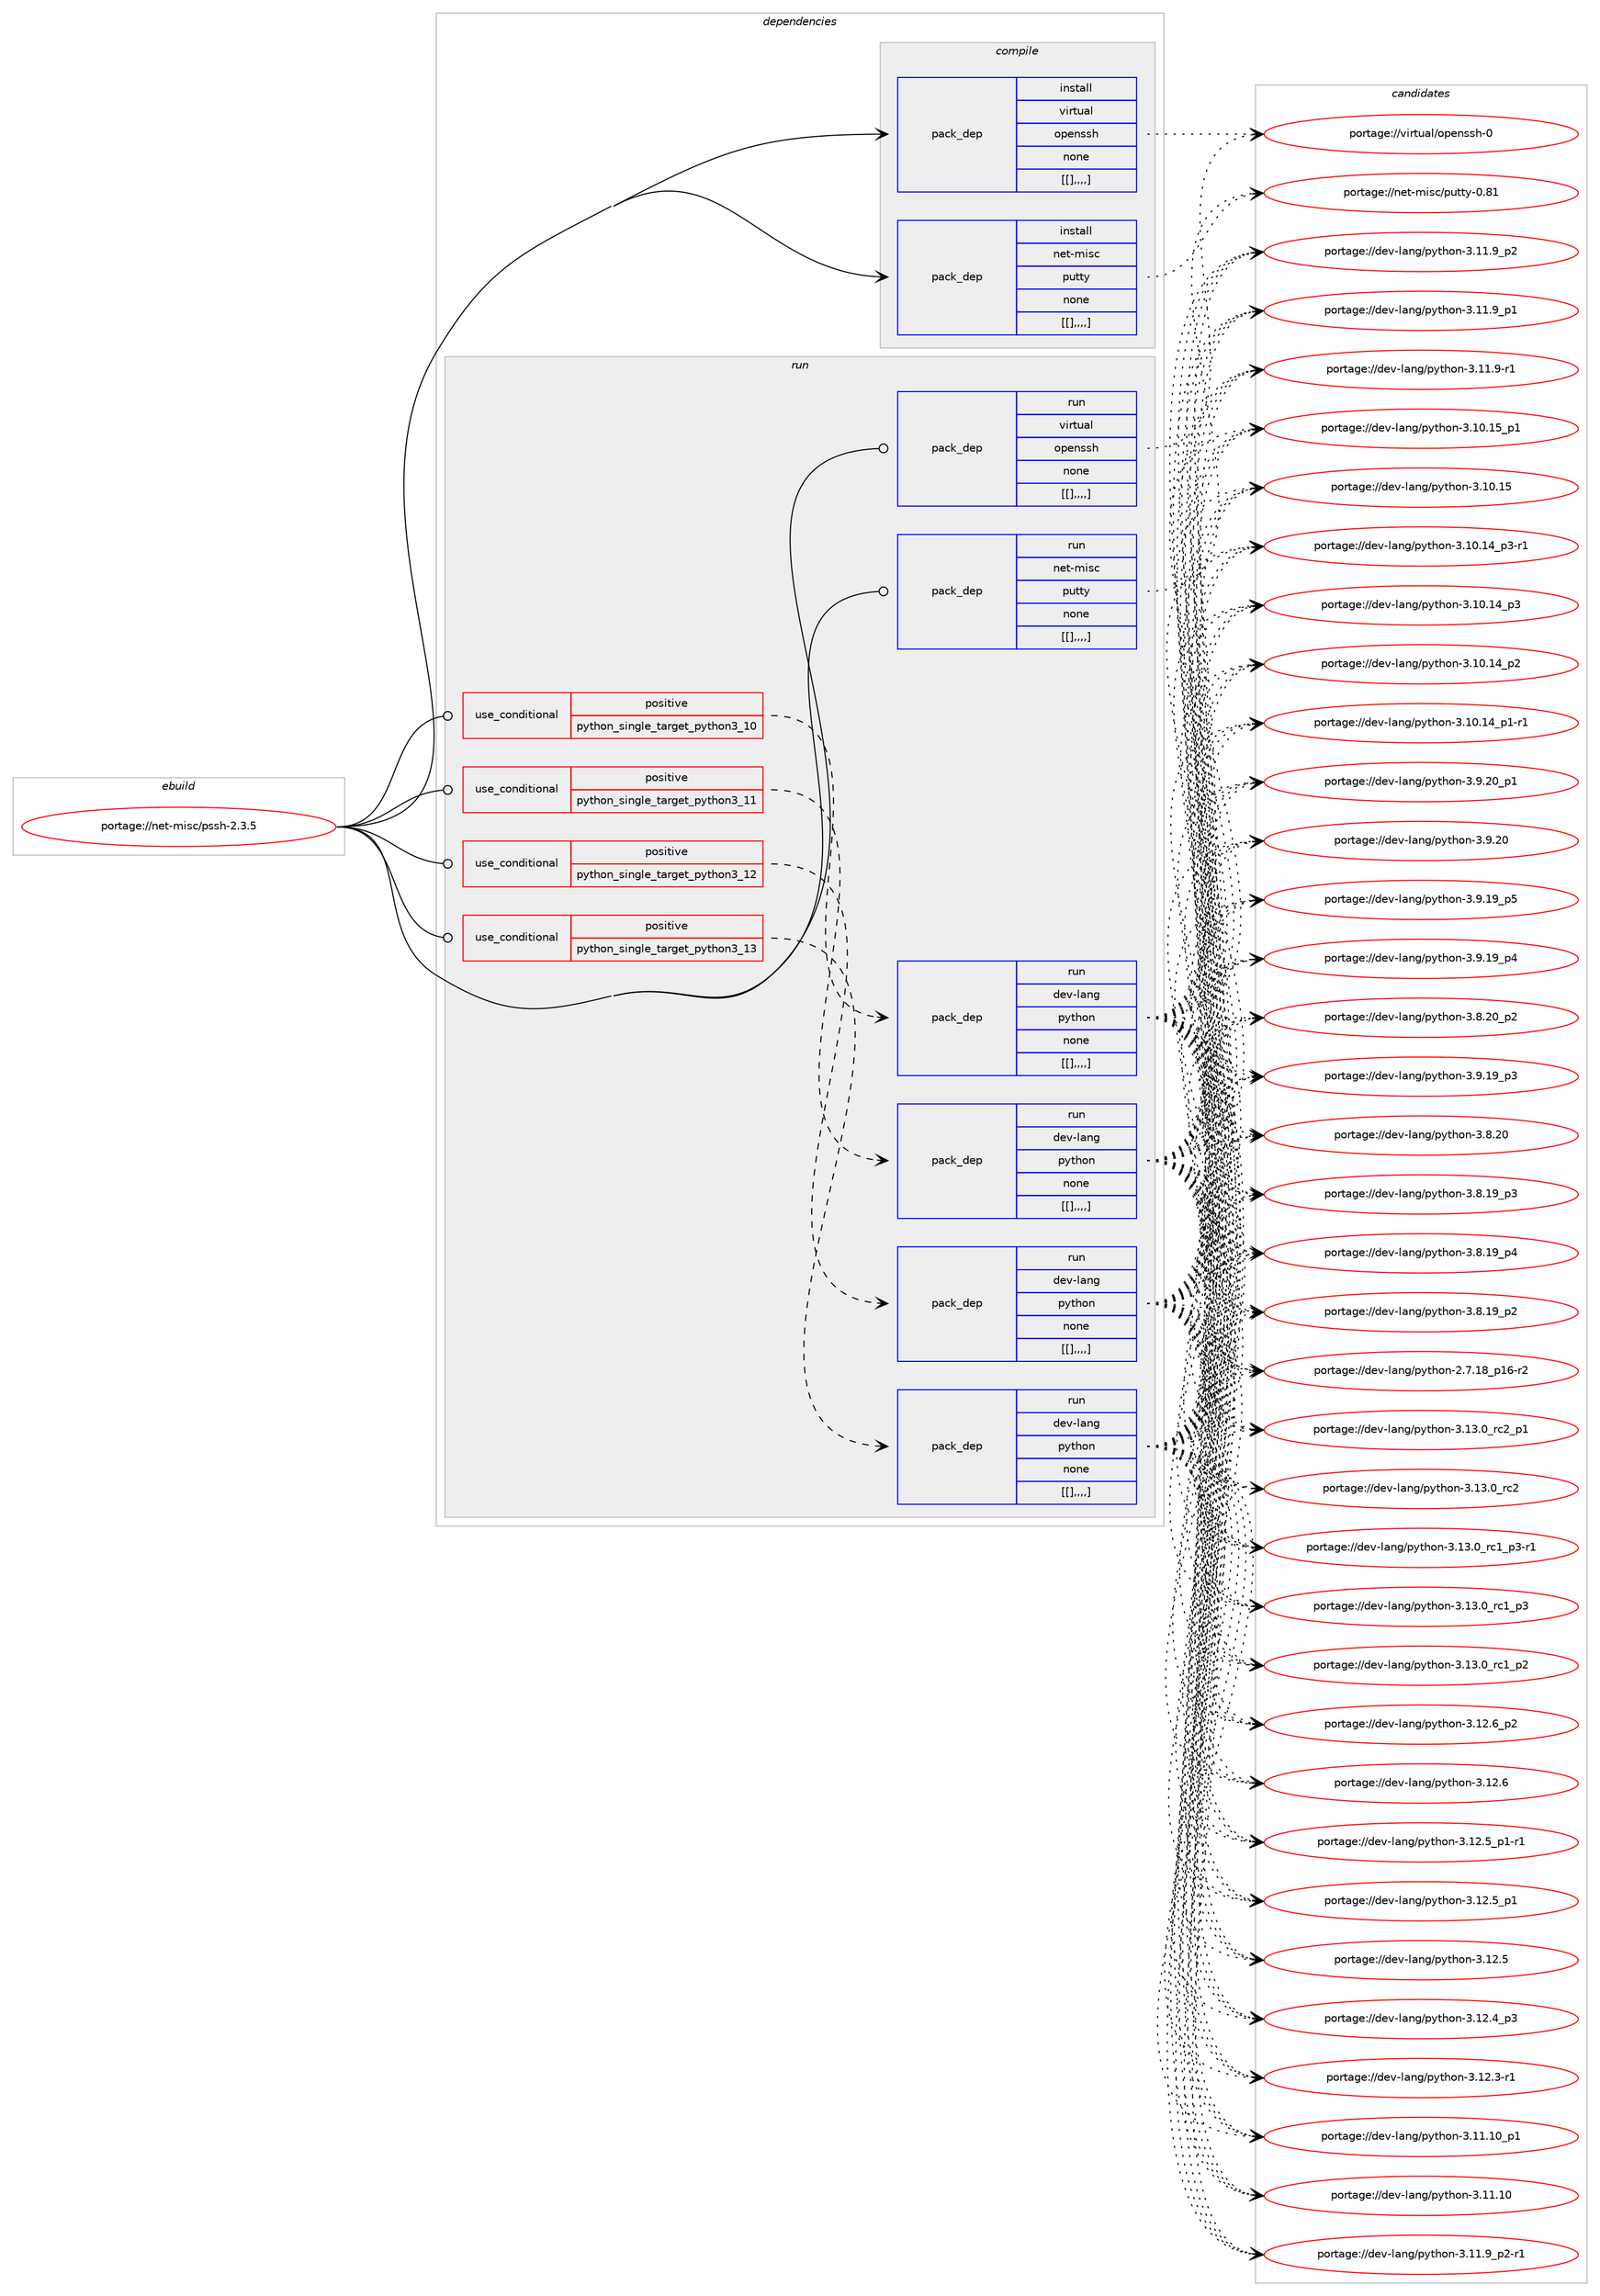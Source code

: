 digraph prolog {

# *************
# Graph options
# *************

newrank=true;
concentrate=true;
compound=true;
graph [rankdir=LR,fontname=Helvetica,fontsize=10,ranksep=1.5];#, ranksep=2.5, nodesep=0.2];
edge  [arrowhead=vee];
node  [fontname=Helvetica,fontsize=10];

# **********
# The ebuild
# **********

subgraph cluster_leftcol {
color=gray;
label=<<i>ebuild</i>>;
id [label="portage://net-misc/pssh-2.3.5", color=red, width=4, href="../net-misc/pssh-2.3.5.svg"];
}

# ****************
# The dependencies
# ****************

subgraph cluster_midcol {
color=gray;
label=<<i>dependencies</i>>;
subgraph cluster_compile {
fillcolor="#eeeeee";
style=filled;
label=<<i>compile</i>>;
subgraph pack279329 {
dependency384189 [label=<<TABLE BORDER="0" CELLBORDER="1" CELLSPACING="0" CELLPADDING="4" WIDTH="220"><TR><TD ROWSPAN="6" CELLPADDING="30">pack_dep</TD></TR><TR><TD WIDTH="110">install</TD></TR><TR><TD>virtual</TD></TR><TR><TD>openssh</TD></TR><TR><TD>none</TD></TR><TR><TD>[[],,,,]</TD></TR></TABLE>>, shape=none, color=blue];
}
id:e -> dependency384189:w [weight=20,style="solid",arrowhead="vee"];
subgraph pack279330 {
dependency384190 [label=<<TABLE BORDER="0" CELLBORDER="1" CELLSPACING="0" CELLPADDING="4" WIDTH="220"><TR><TD ROWSPAN="6" CELLPADDING="30">pack_dep</TD></TR><TR><TD WIDTH="110">install</TD></TR><TR><TD>net-misc</TD></TR><TR><TD>putty</TD></TR><TR><TD>none</TD></TR><TR><TD>[[],,,,]</TD></TR></TABLE>>, shape=none, color=blue];
}
id:e -> dependency384190:w [weight=20,style="solid",arrowhead="vee"];
}
subgraph cluster_compileandrun {
fillcolor="#eeeeee";
style=filled;
label=<<i>compile and run</i>>;
}
subgraph cluster_run {
fillcolor="#eeeeee";
style=filled;
label=<<i>run</i>>;
subgraph cond102131 {
dependency384191 [label=<<TABLE BORDER="0" CELLBORDER="1" CELLSPACING="0" CELLPADDING="4"><TR><TD ROWSPAN="3" CELLPADDING="10">use_conditional</TD></TR><TR><TD>positive</TD></TR><TR><TD>python_single_target_python3_10</TD></TR></TABLE>>, shape=none, color=red];
subgraph pack279331 {
dependency384192 [label=<<TABLE BORDER="0" CELLBORDER="1" CELLSPACING="0" CELLPADDING="4" WIDTH="220"><TR><TD ROWSPAN="6" CELLPADDING="30">pack_dep</TD></TR><TR><TD WIDTH="110">run</TD></TR><TR><TD>dev-lang</TD></TR><TR><TD>python</TD></TR><TR><TD>none</TD></TR><TR><TD>[[],,,,]</TD></TR></TABLE>>, shape=none, color=blue];
}
dependency384191:e -> dependency384192:w [weight=20,style="dashed",arrowhead="vee"];
}
id:e -> dependency384191:w [weight=20,style="solid",arrowhead="odot"];
subgraph cond102132 {
dependency384193 [label=<<TABLE BORDER="0" CELLBORDER="1" CELLSPACING="0" CELLPADDING="4"><TR><TD ROWSPAN="3" CELLPADDING="10">use_conditional</TD></TR><TR><TD>positive</TD></TR><TR><TD>python_single_target_python3_11</TD></TR></TABLE>>, shape=none, color=red];
subgraph pack279332 {
dependency384194 [label=<<TABLE BORDER="0" CELLBORDER="1" CELLSPACING="0" CELLPADDING="4" WIDTH="220"><TR><TD ROWSPAN="6" CELLPADDING="30">pack_dep</TD></TR><TR><TD WIDTH="110">run</TD></TR><TR><TD>dev-lang</TD></TR><TR><TD>python</TD></TR><TR><TD>none</TD></TR><TR><TD>[[],,,,]</TD></TR></TABLE>>, shape=none, color=blue];
}
dependency384193:e -> dependency384194:w [weight=20,style="dashed",arrowhead="vee"];
}
id:e -> dependency384193:w [weight=20,style="solid",arrowhead="odot"];
subgraph cond102133 {
dependency384195 [label=<<TABLE BORDER="0" CELLBORDER="1" CELLSPACING="0" CELLPADDING="4"><TR><TD ROWSPAN="3" CELLPADDING="10">use_conditional</TD></TR><TR><TD>positive</TD></TR><TR><TD>python_single_target_python3_12</TD></TR></TABLE>>, shape=none, color=red];
subgraph pack279333 {
dependency384196 [label=<<TABLE BORDER="0" CELLBORDER="1" CELLSPACING="0" CELLPADDING="4" WIDTH="220"><TR><TD ROWSPAN="6" CELLPADDING="30">pack_dep</TD></TR><TR><TD WIDTH="110">run</TD></TR><TR><TD>dev-lang</TD></TR><TR><TD>python</TD></TR><TR><TD>none</TD></TR><TR><TD>[[],,,,]</TD></TR></TABLE>>, shape=none, color=blue];
}
dependency384195:e -> dependency384196:w [weight=20,style="dashed",arrowhead="vee"];
}
id:e -> dependency384195:w [weight=20,style="solid",arrowhead="odot"];
subgraph cond102134 {
dependency384197 [label=<<TABLE BORDER="0" CELLBORDER="1" CELLSPACING="0" CELLPADDING="4"><TR><TD ROWSPAN="3" CELLPADDING="10">use_conditional</TD></TR><TR><TD>positive</TD></TR><TR><TD>python_single_target_python3_13</TD></TR></TABLE>>, shape=none, color=red];
subgraph pack279334 {
dependency384198 [label=<<TABLE BORDER="0" CELLBORDER="1" CELLSPACING="0" CELLPADDING="4" WIDTH="220"><TR><TD ROWSPAN="6" CELLPADDING="30">pack_dep</TD></TR><TR><TD WIDTH="110">run</TD></TR><TR><TD>dev-lang</TD></TR><TR><TD>python</TD></TR><TR><TD>none</TD></TR><TR><TD>[[],,,,]</TD></TR></TABLE>>, shape=none, color=blue];
}
dependency384197:e -> dependency384198:w [weight=20,style="dashed",arrowhead="vee"];
}
id:e -> dependency384197:w [weight=20,style="solid",arrowhead="odot"];
subgraph pack279335 {
dependency384199 [label=<<TABLE BORDER="0" CELLBORDER="1" CELLSPACING="0" CELLPADDING="4" WIDTH="220"><TR><TD ROWSPAN="6" CELLPADDING="30">pack_dep</TD></TR><TR><TD WIDTH="110">run</TD></TR><TR><TD>virtual</TD></TR><TR><TD>openssh</TD></TR><TR><TD>none</TD></TR><TR><TD>[[],,,,]</TD></TR></TABLE>>, shape=none, color=blue];
}
id:e -> dependency384199:w [weight=20,style="solid",arrowhead="odot"];
subgraph pack279336 {
dependency384200 [label=<<TABLE BORDER="0" CELLBORDER="1" CELLSPACING="0" CELLPADDING="4" WIDTH="220"><TR><TD ROWSPAN="6" CELLPADDING="30">pack_dep</TD></TR><TR><TD WIDTH="110">run</TD></TR><TR><TD>net-misc</TD></TR><TR><TD>putty</TD></TR><TR><TD>none</TD></TR><TR><TD>[[],,,,]</TD></TR></TABLE>>, shape=none, color=blue];
}
id:e -> dependency384200:w [weight=20,style="solid",arrowhead="odot"];
}
}

# **************
# The candidates
# **************

subgraph cluster_choices {
rank=same;
color=gray;
label=<<i>candidates</i>>;

subgraph choice279329 {
color=black;
nodesep=1;
choice11810511411611797108471111121011101151151044548 [label="portage://virtual/openssh-0", color=red, width=4,href="../virtual/openssh-0.svg"];
dependency384189:e -> choice11810511411611797108471111121011101151151044548:w [style=dotted,weight="100"];
}
subgraph choice279330 {
color=black;
nodesep=1;
choice1101011164510910511599471121171161161214548465649 [label="portage://net-misc/putty-0.81", color=red, width=4,href="../net-misc/putty-0.81.svg"];
dependency384190:e -> choice1101011164510910511599471121171161161214548465649:w [style=dotted,weight="100"];
}
subgraph choice279331 {
color=black;
nodesep=1;
choice100101118451089711010347112121116104111110455146495146489511499509511249 [label="portage://dev-lang/python-3.13.0_rc2_p1", color=red, width=4,href="../dev-lang/python-3.13.0_rc2_p1.svg"];
choice10010111845108971101034711212111610411111045514649514648951149950 [label="portage://dev-lang/python-3.13.0_rc2", color=red, width=4,href="../dev-lang/python-3.13.0_rc2.svg"];
choice1001011184510897110103471121211161041111104551464951464895114994995112514511449 [label="portage://dev-lang/python-3.13.0_rc1_p3-r1", color=red, width=4,href="../dev-lang/python-3.13.0_rc1_p3-r1.svg"];
choice100101118451089711010347112121116104111110455146495146489511499499511251 [label="portage://dev-lang/python-3.13.0_rc1_p3", color=red, width=4,href="../dev-lang/python-3.13.0_rc1_p3.svg"];
choice100101118451089711010347112121116104111110455146495146489511499499511250 [label="portage://dev-lang/python-3.13.0_rc1_p2", color=red, width=4,href="../dev-lang/python-3.13.0_rc1_p2.svg"];
choice100101118451089711010347112121116104111110455146495046549511250 [label="portage://dev-lang/python-3.12.6_p2", color=red, width=4,href="../dev-lang/python-3.12.6_p2.svg"];
choice10010111845108971101034711212111610411111045514649504654 [label="portage://dev-lang/python-3.12.6", color=red, width=4,href="../dev-lang/python-3.12.6.svg"];
choice1001011184510897110103471121211161041111104551464950465395112494511449 [label="portage://dev-lang/python-3.12.5_p1-r1", color=red, width=4,href="../dev-lang/python-3.12.5_p1-r1.svg"];
choice100101118451089711010347112121116104111110455146495046539511249 [label="portage://dev-lang/python-3.12.5_p1", color=red, width=4,href="../dev-lang/python-3.12.5_p1.svg"];
choice10010111845108971101034711212111610411111045514649504653 [label="portage://dev-lang/python-3.12.5", color=red, width=4,href="../dev-lang/python-3.12.5.svg"];
choice100101118451089711010347112121116104111110455146495046529511251 [label="portage://dev-lang/python-3.12.4_p3", color=red, width=4,href="../dev-lang/python-3.12.4_p3.svg"];
choice100101118451089711010347112121116104111110455146495046514511449 [label="portage://dev-lang/python-3.12.3-r1", color=red, width=4,href="../dev-lang/python-3.12.3-r1.svg"];
choice10010111845108971101034711212111610411111045514649494649489511249 [label="portage://dev-lang/python-3.11.10_p1", color=red, width=4,href="../dev-lang/python-3.11.10_p1.svg"];
choice1001011184510897110103471121211161041111104551464949464948 [label="portage://dev-lang/python-3.11.10", color=red, width=4,href="../dev-lang/python-3.11.10.svg"];
choice1001011184510897110103471121211161041111104551464949465795112504511449 [label="portage://dev-lang/python-3.11.9_p2-r1", color=red, width=4,href="../dev-lang/python-3.11.9_p2-r1.svg"];
choice100101118451089711010347112121116104111110455146494946579511250 [label="portage://dev-lang/python-3.11.9_p2", color=red, width=4,href="../dev-lang/python-3.11.9_p2.svg"];
choice100101118451089711010347112121116104111110455146494946579511249 [label="portage://dev-lang/python-3.11.9_p1", color=red, width=4,href="../dev-lang/python-3.11.9_p1.svg"];
choice100101118451089711010347112121116104111110455146494946574511449 [label="portage://dev-lang/python-3.11.9-r1", color=red, width=4,href="../dev-lang/python-3.11.9-r1.svg"];
choice10010111845108971101034711212111610411111045514649484649539511249 [label="portage://dev-lang/python-3.10.15_p1", color=red, width=4,href="../dev-lang/python-3.10.15_p1.svg"];
choice1001011184510897110103471121211161041111104551464948464953 [label="portage://dev-lang/python-3.10.15", color=red, width=4,href="../dev-lang/python-3.10.15.svg"];
choice100101118451089711010347112121116104111110455146494846495295112514511449 [label="portage://dev-lang/python-3.10.14_p3-r1", color=red, width=4,href="../dev-lang/python-3.10.14_p3-r1.svg"];
choice10010111845108971101034711212111610411111045514649484649529511251 [label="portage://dev-lang/python-3.10.14_p3", color=red, width=4,href="../dev-lang/python-3.10.14_p3.svg"];
choice10010111845108971101034711212111610411111045514649484649529511250 [label="portage://dev-lang/python-3.10.14_p2", color=red, width=4,href="../dev-lang/python-3.10.14_p2.svg"];
choice100101118451089711010347112121116104111110455146494846495295112494511449 [label="portage://dev-lang/python-3.10.14_p1-r1", color=red, width=4,href="../dev-lang/python-3.10.14_p1-r1.svg"];
choice100101118451089711010347112121116104111110455146574650489511249 [label="portage://dev-lang/python-3.9.20_p1", color=red, width=4,href="../dev-lang/python-3.9.20_p1.svg"];
choice10010111845108971101034711212111610411111045514657465048 [label="portage://dev-lang/python-3.9.20", color=red, width=4,href="../dev-lang/python-3.9.20.svg"];
choice100101118451089711010347112121116104111110455146574649579511253 [label="portage://dev-lang/python-3.9.19_p5", color=red, width=4,href="../dev-lang/python-3.9.19_p5.svg"];
choice100101118451089711010347112121116104111110455146574649579511252 [label="portage://dev-lang/python-3.9.19_p4", color=red, width=4,href="../dev-lang/python-3.9.19_p4.svg"];
choice100101118451089711010347112121116104111110455146574649579511251 [label="portage://dev-lang/python-3.9.19_p3", color=red, width=4,href="../dev-lang/python-3.9.19_p3.svg"];
choice100101118451089711010347112121116104111110455146564650489511250 [label="portage://dev-lang/python-3.8.20_p2", color=red, width=4,href="../dev-lang/python-3.8.20_p2.svg"];
choice10010111845108971101034711212111610411111045514656465048 [label="portage://dev-lang/python-3.8.20", color=red, width=4,href="../dev-lang/python-3.8.20.svg"];
choice100101118451089711010347112121116104111110455146564649579511252 [label="portage://dev-lang/python-3.8.19_p4", color=red, width=4,href="../dev-lang/python-3.8.19_p4.svg"];
choice100101118451089711010347112121116104111110455146564649579511251 [label="portage://dev-lang/python-3.8.19_p3", color=red, width=4,href="../dev-lang/python-3.8.19_p3.svg"];
choice100101118451089711010347112121116104111110455146564649579511250 [label="portage://dev-lang/python-3.8.19_p2", color=red, width=4,href="../dev-lang/python-3.8.19_p2.svg"];
choice100101118451089711010347112121116104111110455046554649569511249544511450 [label="portage://dev-lang/python-2.7.18_p16-r2", color=red, width=4,href="../dev-lang/python-2.7.18_p16-r2.svg"];
dependency384192:e -> choice100101118451089711010347112121116104111110455146495146489511499509511249:w [style=dotted,weight="100"];
dependency384192:e -> choice10010111845108971101034711212111610411111045514649514648951149950:w [style=dotted,weight="100"];
dependency384192:e -> choice1001011184510897110103471121211161041111104551464951464895114994995112514511449:w [style=dotted,weight="100"];
dependency384192:e -> choice100101118451089711010347112121116104111110455146495146489511499499511251:w [style=dotted,weight="100"];
dependency384192:e -> choice100101118451089711010347112121116104111110455146495146489511499499511250:w [style=dotted,weight="100"];
dependency384192:e -> choice100101118451089711010347112121116104111110455146495046549511250:w [style=dotted,weight="100"];
dependency384192:e -> choice10010111845108971101034711212111610411111045514649504654:w [style=dotted,weight="100"];
dependency384192:e -> choice1001011184510897110103471121211161041111104551464950465395112494511449:w [style=dotted,weight="100"];
dependency384192:e -> choice100101118451089711010347112121116104111110455146495046539511249:w [style=dotted,weight="100"];
dependency384192:e -> choice10010111845108971101034711212111610411111045514649504653:w [style=dotted,weight="100"];
dependency384192:e -> choice100101118451089711010347112121116104111110455146495046529511251:w [style=dotted,weight="100"];
dependency384192:e -> choice100101118451089711010347112121116104111110455146495046514511449:w [style=dotted,weight="100"];
dependency384192:e -> choice10010111845108971101034711212111610411111045514649494649489511249:w [style=dotted,weight="100"];
dependency384192:e -> choice1001011184510897110103471121211161041111104551464949464948:w [style=dotted,weight="100"];
dependency384192:e -> choice1001011184510897110103471121211161041111104551464949465795112504511449:w [style=dotted,weight="100"];
dependency384192:e -> choice100101118451089711010347112121116104111110455146494946579511250:w [style=dotted,weight="100"];
dependency384192:e -> choice100101118451089711010347112121116104111110455146494946579511249:w [style=dotted,weight="100"];
dependency384192:e -> choice100101118451089711010347112121116104111110455146494946574511449:w [style=dotted,weight="100"];
dependency384192:e -> choice10010111845108971101034711212111610411111045514649484649539511249:w [style=dotted,weight="100"];
dependency384192:e -> choice1001011184510897110103471121211161041111104551464948464953:w [style=dotted,weight="100"];
dependency384192:e -> choice100101118451089711010347112121116104111110455146494846495295112514511449:w [style=dotted,weight="100"];
dependency384192:e -> choice10010111845108971101034711212111610411111045514649484649529511251:w [style=dotted,weight="100"];
dependency384192:e -> choice10010111845108971101034711212111610411111045514649484649529511250:w [style=dotted,weight="100"];
dependency384192:e -> choice100101118451089711010347112121116104111110455146494846495295112494511449:w [style=dotted,weight="100"];
dependency384192:e -> choice100101118451089711010347112121116104111110455146574650489511249:w [style=dotted,weight="100"];
dependency384192:e -> choice10010111845108971101034711212111610411111045514657465048:w [style=dotted,weight="100"];
dependency384192:e -> choice100101118451089711010347112121116104111110455146574649579511253:w [style=dotted,weight="100"];
dependency384192:e -> choice100101118451089711010347112121116104111110455146574649579511252:w [style=dotted,weight="100"];
dependency384192:e -> choice100101118451089711010347112121116104111110455146574649579511251:w [style=dotted,weight="100"];
dependency384192:e -> choice100101118451089711010347112121116104111110455146564650489511250:w [style=dotted,weight="100"];
dependency384192:e -> choice10010111845108971101034711212111610411111045514656465048:w [style=dotted,weight="100"];
dependency384192:e -> choice100101118451089711010347112121116104111110455146564649579511252:w [style=dotted,weight="100"];
dependency384192:e -> choice100101118451089711010347112121116104111110455146564649579511251:w [style=dotted,weight="100"];
dependency384192:e -> choice100101118451089711010347112121116104111110455146564649579511250:w [style=dotted,weight="100"];
dependency384192:e -> choice100101118451089711010347112121116104111110455046554649569511249544511450:w [style=dotted,weight="100"];
}
subgraph choice279332 {
color=black;
nodesep=1;
choice100101118451089711010347112121116104111110455146495146489511499509511249 [label="portage://dev-lang/python-3.13.0_rc2_p1", color=red, width=4,href="../dev-lang/python-3.13.0_rc2_p1.svg"];
choice10010111845108971101034711212111610411111045514649514648951149950 [label="portage://dev-lang/python-3.13.0_rc2", color=red, width=4,href="../dev-lang/python-3.13.0_rc2.svg"];
choice1001011184510897110103471121211161041111104551464951464895114994995112514511449 [label="portage://dev-lang/python-3.13.0_rc1_p3-r1", color=red, width=4,href="../dev-lang/python-3.13.0_rc1_p3-r1.svg"];
choice100101118451089711010347112121116104111110455146495146489511499499511251 [label="portage://dev-lang/python-3.13.0_rc1_p3", color=red, width=4,href="../dev-lang/python-3.13.0_rc1_p3.svg"];
choice100101118451089711010347112121116104111110455146495146489511499499511250 [label="portage://dev-lang/python-3.13.0_rc1_p2", color=red, width=4,href="../dev-lang/python-3.13.0_rc1_p2.svg"];
choice100101118451089711010347112121116104111110455146495046549511250 [label="portage://dev-lang/python-3.12.6_p2", color=red, width=4,href="../dev-lang/python-3.12.6_p2.svg"];
choice10010111845108971101034711212111610411111045514649504654 [label="portage://dev-lang/python-3.12.6", color=red, width=4,href="../dev-lang/python-3.12.6.svg"];
choice1001011184510897110103471121211161041111104551464950465395112494511449 [label="portage://dev-lang/python-3.12.5_p1-r1", color=red, width=4,href="../dev-lang/python-3.12.5_p1-r1.svg"];
choice100101118451089711010347112121116104111110455146495046539511249 [label="portage://dev-lang/python-3.12.5_p1", color=red, width=4,href="../dev-lang/python-3.12.5_p1.svg"];
choice10010111845108971101034711212111610411111045514649504653 [label="portage://dev-lang/python-3.12.5", color=red, width=4,href="../dev-lang/python-3.12.5.svg"];
choice100101118451089711010347112121116104111110455146495046529511251 [label="portage://dev-lang/python-3.12.4_p3", color=red, width=4,href="../dev-lang/python-3.12.4_p3.svg"];
choice100101118451089711010347112121116104111110455146495046514511449 [label="portage://dev-lang/python-3.12.3-r1", color=red, width=4,href="../dev-lang/python-3.12.3-r1.svg"];
choice10010111845108971101034711212111610411111045514649494649489511249 [label="portage://dev-lang/python-3.11.10_p1", color=red, width=4,href="../dev-lang/python-3.11.10_p1.svg"];
choice1001011184510897110103471121211161041111104551464949464948 [label="portage://dev-lang/python-3.11.10", color=red, width=4,href="../dev-lang/python-3.11.10.svg"];
choice1001011184510897110103471121211161041111104551464949465795112504511449 [label="portage://dev-lang/python-3.11.9_p2-r1", color=red, width=4,href="../dev-lang/python-3.11.9_p2-r1.svg"];
choice100101118451089711010347112121116104111110455146494946579511250 [label="portage://dev-lang/python-3.11.9_p2", color=red, width=4,href="../dev-lang/python-3.11.9_p2.svg"];
choice100101118451089711010347112121116104111110455146494946579511249 [label="portage://dev-lang/python-3.11.9_p1", color=red, width=4,href="../dev-lang/python-3.11.9_p1.svg"];
choice100101118451089711010347112121116104111110455146494946574511449 [label="portage://dev-lang/python-3.11.9-r1", color=red, width=4,href="../dev-lang/python-3.11.9-r1.svg"];
choice10010111845108971101034711212111610411111045514649484649539511249 [label="portage://dev-lang/python-3.10.15_p1", color=red, width=4,href="../dev-lang/python-3.10.15_p1.svg"];
choice1001011184510897110103471121211161041111104551464948464953 [label="portage://dev-lang/python-3.10.15", color=red, width=4,href="../dev-lang/python-3.10.15.svg"];
choice100101118451089711010347112121116104111110455146494846495295112514511449 [label="portage://dev-lang/python-3.10.14_p3-r1", color=red, width=4,href="../dev-lang/python-3.10.14_p3-r1.svg"];
choice10010111845108971101034711212111610411111045514649484649529511251 [label="portage://dev-lang/python-3.10.14_p3", color=red, width=4,href="../dev-lang/python-3.10.14_p3.svg"];
choice10010111845108971101034711212111610411111045514649484649529511250 [label="portage://dev-lang/python-3.10.14_p2", color=red, width=4,href="../dev-lang/python-3.10.14_p2.svg"];
choice100101118451089711010347112121116104111110455146494846495295112494511449 [label="portage://dev-lang/python-3.10.14_p1-r1", color=red, width=4,href="../dev-lang/python-3.10.14_p1-r1.svg"];
choice100101118451089711010347112121116104111110455146574650489511249 [label="portage://dev-lang/python-3.9.20_p1", color=red, width=4,href="../dev-lang/python-3.9.20_p1.svg"];
choice10010111845108971101034711212111610411111045514657465048 [label="portage://dev-lang/python-3.9.20", color=red, width=4,href="../dev-lang/python-3.9.20.svg"];
choice100101118451089711010347112121116104111110455146574649579511253 [label="portage://dev-lang/python-3.9.19_p5", color=red, width=4,href="../dev-lang/python-3.9.19_p5.svg"];
choice100101118451089711010347112121116104111110455146574649579511252 [label="portage://dev-lang/python-3.9.19_p4", color=red, width=4,href="../dev-lang/python-3.9.19_p4.svg"];
choice100101118451089711010347112121116104111110455146574649579511251 [label="portage://dev-lang/python-3.9.19_p3", color=red, width=4,href="../dev-lang/python-3.9.19_p3.svg"];
choice100101118451089711010347112121116104111110455146564650489511250 [label="portage://dev-lang/python-3.8.20_p2", color=red, width=4,href="../dev-lang/python-3.8.20_p2.svg"];
choice10010111845108971101034711212111610411111045514656465048 [label="portage://dev-lang/python-3.8.20", color=red, width=4,href="../dev-lang/python-3.8.20.svg"];
choice100101118451089711010347112121116104111110455146564649579511252 [label="portage://dev-lang/python-3.8.19_p4", color=red, width=4,href="../dev-lang/python-3.8.19_p4.svg"];
choice100101118451089711010347112121116104111110455146564649579511251 [label="portage://dev-lang/python-3.8.19_p3", color=red, width=4,href="../dev-lang/python-3.8.19_p3.svg"];
choice100101118451089711010347112121116104111110455146564649579511250 [label="portage://dev-lang/python-3.8.19_p2", color=red, width=4,href="../dev-lang/python-3.8.19_p2.svg"];
choice100101118451089711010347112121116104111110455046554649569511249544511450 [label="portage://dev-lang/python-2.7.18_p16-r2", color=red, width=4,href="../dev-lang/python-2.7.18_p16-r2.svg"];
dependency384194:e -> choice100101118451089711010347112121116104111110455146495146489511499509511249:w [style=dotted,weight="100"];
dependency384194:e -> choice10010111845108971101034711212111610411111045514649514648951149950:w [style=dotted,weight="100"];
dependency384194:e -> choice1001011184510897110103471121211161041111104551464951464895114994995112514511449:w [style=dotted,weight="100"];
dependency384194:e -> choice100101118451089711010347112121116104111110455146495146489511499499511251:w [style=dotted,weight="100"];
dependency384194:e -> choice100101118451089711010347112121116104111110455146495146489511499499511250:w [style=dotted,weight="100"];
dependency384194:e -> choice100101118451089711010347112121116104111110455146495046549511250:w [style=dotted,weight="100"];
dependency384194:e -> choice10010111845108971101034711212111610411111045514649504654:w [style=dotted,weight="100"];
dependency384194:e -> choice1001011184510897110103471121211161041111104551464950465395112494511449:w [style=dotted,weight="100"];
dependency384194:e -> choice100101118451089711010347112121116104111110455146495046539511249:w [style=dotted,weight="100"];
dependency384194:e -> choice10010111845108971101034711212111610411111045514649504653:w [style=dotted,weight="100"];
dependency384194:e -> choice100101118451089711010347112121116104111110455146495046529511251:w [style=dotted,weight="100"];
dependency384194:e -> choice100101118451089711010347112121116104111110455146495046514511449:w [style=dotted,weight="100"];
dependency384194:e -> choice10010111845108971101034711212111610411111045514649494649489511249:w [style=dotted,weight="100"];
dependency384194:e -> choice1001011184510897110103471121211161041111104551464949464948:w [style=dotted,weight="100"];
dependency384194:e -> choice1001011184510897110103471121211161041111104551464949465795112504511449:w [style=dotted,weight="100"];
dependency384194:e -> choice100101118451089711010347112121116104111110455146494946579511250:w [style=dotted,weight="100"];
dependency384194:e -> choice100101118451089711010347112121116104111110455146494946579511249:w [style=dotted,weight="100"];
dependency384194:e -> choice100101118451089711010347112121116104111110455146494946574511449:w [style=dotted,weight="100"];
dependency384194:e -> choice10010111845108971101034711212111610411111045514649484649539511249:w [style=dotted,weight="100"];
dependency384194:e -> choice1001011184510897110103471121211161041111104551464948464953:w [style=dotted,weight="100"];
dependency384194:e -> choice100101118451089711010347112121116104111110455146494846495295112514511449:w [style=dotted,weight="100"];
dependency384194:e -> choice10010111845108971101034711212111610411111045514649484649529511251:w [style=dotted,weight="100"];
dependency384194:e -> choice10010111845108971101034711212111610411111045514649484649529511250:w [style=dotted,weight="100"];
dependency384194:e -> choice100101118451089711010347112121116104111110455146494846495295112494511449:w [style=dotted,weight="100"];
dependency384194:e -> choice100101118451089711010347112121116104111110455146574650489511249:w [style=dotted,weight="100"];
dependency384194:e -> choice10010111845108971101034711212111610411111045514657465048:w [style=dotted,weight="100"];
dependency384194:e -> choice100101118451089711010347112121116104111110455146574649579511253:w [style=dotted,weight="100"];
dependency384194:e -> choice100101118451089711010347112121116104111110455146574649579511252:w [style=dotted,weight="100"];
dependency384194:e -> choice100101118451089711010347112121116104111110455146574649579511251:w [style=dotted,weight="100"];
dependency384194:e -> choice100101118451089711010347112121116104111110455146564650489511250:w [style=dotted,weight="100"];
dependency384194:e -> choice10010111845108971101034711212111610411111045514656465048:w [style=dotted,weight="100"];
dependency384194:e -> choice100101118451089711010347112121116104111110455146564649579511252:w [style=dotted,weight="100"];
dependency384194:e -> choice100101118451089711010347112121116104111110455146564649579511251:w [style=dotted,weight="100"];
dependency384194:e -> choice100101118451089711010347112121116104111110455146564649579511250:w [style=dotted,weight="100"];
dependency384194:e -> choice100101118451089711010347112121116104111110455046554649569511249544511450:w [style=dotted,weight="100"];
}
subgraph choice279333 {
color=black;
nodesep=1;
choice100101118451089711010347112121116104111110455146495146489511499509511249 [label="portage://dev-lang/python-3.13.0_rc2_p1", color=red, width=4,href="../dev-lang/python-3.13.0_rc2_p1.svg"];
choice10010111845108971101034711212111610411111045514649514648951149950 [label="portage://dev-lang/python-3.13.0_rc2", color=red, width=4,href="../dev-lang/python-3.13.0_rc2.svg"];
choice1001011184510897110103471121211161041111104551464951464895114994995112514511449 [label="portage://dev-lang/python-3.13.0_rc1_p3-r1", color=red, width=4,href="../dev-lang/python-3.13.0_rc1_p3-r1.svg"];
choice100101118451089711010347112121116104111110455146495146489511499499511251 [label="portage://dev-lang/python-3.13.0_rc1_p3", color=red, width=4,href="../dev-lang/python-3.13.0_rc1_p3.svg"];
choice100101118451089711010347112121116104111110455146495146489511499499511250 [label="portage://dev-lang/python-3.13.0_rc1_p2", color=red, width=4,href="../dev-lang/python-3.13.0_rc1_p2.svg"];
choice100101118451089711010347112121116104111110455146495046549511250 [label="portage://dev-lang/python-3.12.6_p2", color=red, width=4,href="../dev-lang/python-3.12.6_p2.svg"];
choice10010111845108971101034711212111610411111045514649504654 [label="portage://dev-lang/python-3.12.6", color=red, width=4,href="../dev-lang/python-3.12.6.svg"];
choice1001011184510897110103471121211161041111104551464950465395112494511449 [label="portage://dev-lang/python-3.12.5_p1-r1", color=red, width=4,href="../dev-lang/python-3.12.5_p1-r1.svg"];
choice100101118451089711010347112121116104111110455146495046539511249 [label="portage://dev-lang/python-3.12.5_p1", color=red, width=4,href="../dev-lang/python-3.12.5_p1.svg"];
choice10010111845108971101034711212111610411111045514649504653 [label="portage://dev-lang/python-3.12.5", color=red, width=4,href="../dev-lang/python-3.12.5.svg"];
choice100101118451089711010347112121116104111110455146495046529511251 [label="portage://dev-lang/python-3.12.4_p3", color=red, width=4,href="../dev-lang/python-3.12.4_p3.svg"];
choice100101118451089711010347112121116104111110455146495046514511449 [label="portage://dev-lang/python-3.12.3-r1", color=red, width=4,href="../dev-lang/python-3.12.3-r1.svg"];
choice10010111845108971101034711212111610411111045514649494649489511249 [label="portage://dev-lang/python-3.11.10_p1", color=red, width=4,href="../dev-lang/python-3.11.10_p1.svg"];
choice1001011184510897110103471121211161041111104551464949464948 [label="portage://dev-lang/python-3.11.10", color=red, width=4,href="../dev-lang/python-3.11.10.svg"];
choice1001011184510897110103471121211161041111104551464949465795112504511449 [label="portage://dev-lang/python-3.11.9_p2-r1", color=red, width=4,href="../dev-lang/python-3.11.9_p2-r1.svg"];
choice100101118451089711010347112121116104111110455146494946579511250 [label="portage://dev-lang/python-3.11.9_p2", color=red, width=4,href="../dev-lang/python-3.11.9_p2.svg"];
choice100101118451089711010347112121116104111110455146494946579511249 [label="portage://dev-lang/python-3.11.9_p1", color=red, width=4,href="../dev-lang/python-3.11.9_p1.svg"];
choice100101118451089711010347112121116104111110455146494946574511449 [label="portage://dev-lang/python-3.11.9-r1", color=red, width=4,href="../dev-lang/python-3.11.9-r1.svg"];
choice10010111845108971101034711212111610411111045514649484649539511249 [label="portage://dev-lang/python-3.10.15_p1", color=red, width=4,href="../dev-lang/python-3.10.15_p1.svg"];
choice1001011184510897110103471121211161041111104551464948464953 [label="portage://dev-lang/python-3.10.15", color=red, width=4,href="../dev-lang/python-3.10.15.svg"];
choice100101118451089711010347112121116104111110455146494846495295112514511449 [label="portage://dev-lang/python-3.10.14_p3-r1", color=red, width=4,href="../dev-lang/python-3.10.14_p3-r1.svg"];
choice10010111845108971101034711212111610411111045514649484649529511251 [label="portage://dev-lang/python-3.10.14_p3", color=red, width=4,href="../dev-lang/python-3.10.14_p3.svg"];
choice10010111845108971101034711212111610411111045514649484649529511250 [label="portage://dev-lang/python-3.10.14_p2", color=red, width=4,href="../dev-lang/python-3.10.14_p2.svg"];
choice100101118451089711010347112121116104111110455146494846495295112494511449 [label="portage://dev-lang/python-3.10.14_p1-r1", color=red, width=4,href="../dev-lang/python-3.10.14_p1-r1.svg"];
choice100101118451089711010347112121116104111110455146574650489511249 [label="portage://dev-lang/python-3.9.20_p1", color=red, width=4,href="../dev-lang/python-3.9.20_p1.svg"];
choice10010111845108971101034711212111610411111045514657465048 [label="portage://dev-lang/python-3.9.20", color=red, width=4,href="../dev-lang/python-3.9.20.svg"];
choice100101118451089711010347112121116104111110455146574649579511253 [label="portage://dev-lang/python-3.9.19_p5", color=red, width=4,href="../dev-lang/python-3.9.19_p5.svg"];
choice100101118451089711010347112121116104111110455146574649579511252 [label="portage://dev-lang/python-3.9.19_p4", color=red, width=4,href="../dev-lang/python-3.9.19_p4.svg"];
choice100101118451089711010347112121116104111110455146574649579511251 [label="portage://dev-lang/python-3.9.19_p3", color=red, width=4,href="../dev-lang/python-3.9.19_p3.svg"];
choice100101118451089711010347112121116104111110455146564650489511250 [label="portage://dev-lang/python-3.8.20_p2", color=red, width=4,href="../dev-lang/python-3.8.20_p2.svg"];
choice10010111845108971101034711212111610411111045514656465048 [label="portage://dev-lang/python-3.8.20", color=red, width=4,href="../dev-lang/python-3.8.20.svg"];
choice100101118451089711010347112121116104111110455146564649579511252 [label="portage://dev-lang/python-3.8.19_p4", color=red, width=4,href="../dev-lang/python-3.8.19_p4.svg"];
choice100101118451089711010347112121116104111110455146564649579511251 [label="portage://dev-lang/python-3.8.19_p3", color=red, width=4,href="../dev-lang/python-3.8.19_p3.svg"];
choice100101118451089711010347112121116104111110455146564649579511250 [label="portage://dev-lang/python-3.8.19_p2", color=red, width=4,href="../dev-lang/python-3.8.19_p2.svg"];
choice100101118451089711010347112121116104111110455046554649569511249544511450 [label="portage://dev-lang/python-2.7.18_p16-r2", color=red, width=4,href="../dev-lang/python-2.7.18_p16-r2.svg"];
dependency384196:e -> choice100101118451089711010347112121116104111110455146495146489511499509511249:w [style=dotted,weight="100"];
dependency384196:e -> choice10010111845108971101034711212111610411111045514649514648951149950:w [style=dotted,weight="100"];
dependency384196:e -> choice1001011184510897110103471121211161041111104551464951464895114994995112514511449:w [style=dotted,weight="100"];
dependency384196:e -> choice100101118451089711010347112121116104111110455146495146489511499499511251:w [style=dotted,weight="100"];
dependency384196:e -> choice100101118451089711010347112121116104111110455146495146489511499499511250:w [style=dotted,weight="100"];
dependency384196:e -> choice100101118451089711010347112121116104111110455146495046549511250:w [style=dotted,weight="100"];
dependency384196:e -> choice10010111845108971101034711212111610411111045514649504654:w [style=dotted,weight="100"];
dependency384196:e -> choice1001011184510897110103471121211161041111104551464950465395112494511449:w [style=dotted,weight="100"];
dependency384196:e -> choice100101118451089711010347112121116104111110455146495046539511249:w [style=dotted,weight="100"];
dependency384196:e -> choice10010111845108971101034711212111610411111045514649504653:w [style=dotted,weight="100"];
dependency384196:e -> choice100101118451089711010347112121116104111110455146495046529511251:w [style=dotted,weight="100"];
dependency384196:e -> choice100101118451089711010347112121116104111110455146495046514511449:w [style=dotted,weight="100"];
dependency384196:e -> choice10010111845108971101034711212111610411111045514649494649489511249:w [style=dotted,weight="100"];
dependency384196:e -> choice1001011184510897110103471121211161041111104551464949464948:w [style=dotted,weight="100"];
dependency384196:e -> choice1001011184510897110103471121211161041111104551464949465795112504511449:w [style=dotted,weight="100"];
dependency384196:e -> choice100101118451089711010347112121116104111110455146494946579511250:w [style=dotted,weight="100"];
dependency384196:e -> choice100101118451089711010347112121116104111110455146494946579511249:w [style=dotted,weight="100"];
dependency384196:e -> choice100101118451089711010347112121116104111110455146494946574511449:w [style=dotted,weight="100"];
dependency384196:e -> choice10010111845108971101034711212111610411111045514649484649539511249:w [style=dotted,weight="100"];
dependency384196:e -> choice1001011184510897110103471121211161041111104551464948464953:w [style=dotted,weight="100"];
dependency384196:e -> choice100101118451089711010347112121116104111110455146494846495295112514511449:w [style=dotted,weight="100"];
dependency384196:e -> choice10010111845108971101034711212111610411111045514649484649529511251:w [style=dotted,weight="100"];
dependency384196:e -> choice10010111845108971101034711212111610411111045514649484649529511250:w [style=dotted,weight="100"];
dependency384196:e -> choice100101118451089711010347112121116104111110455146494846495295112494511449:w [style=dotted,weight="100"];
dependency384196:e -> choice100101118451089711010347112121116104111110455146574650489511249:w [style=dotted,weight="100"];
dependency384196:e -> choice10010111845108971101034711212111610411111045514657465048:w [style=dotted,weight="100"];
dependency384196:e -> choice100101118451089711010347112121116104111110455146574649579511253:w [style=dotted,weight="100"];
dependency384196:e -> choice100101118451089711010347112121116104111110455146574649579511252:w [style=dotted,weight="100"];
dependency384196:e -> choice100101118451089711010347112121116104111110455146574649579511251:w [style=dotted,weight="100"];
dependency384196:e -> choice100101118451089711010347112121116104111110455146564650489511250:w [style=dotted,weight="100"];
dependency384196:e -> choice10010111845108971101034711212111610411111045514656465048:w [style=dotted,weight="100"];
dependency384196:e -> choice100101118451089711010347112121116104111110455146564649579511252:w [style=dotted,weight="100"];
dependency384196:e -> choice100101118451089711010347112121116104111110455146564649579511251:w [style=dotted,weight="100"];
dependency384196:e -> choice100101118451089711010347112121116104111110455146564649579511250:w [style=dotted,weight="100"];
dependency384196:e -> choice100101118451089711010347112121116104111110455046554649569511249544511450:w [style=dotted,weight="100"];
}
subgraph choice279334 {
color=black;
nodesep=1;
choice100101118451089711010347112121116104111110455146495146489511499509511249 [label="portage://dev-lang/python-3.13.0_rc2_p1", color=red, width=4,href="../dev-lang/python-3.13.0_rc2_p1.svg"];
choice10010111845108971101034711212111610411111045514649514648951149950 [label="portage://dev-lang/python-3.13.0_rc2", color=red, width=4,href="../dev-lang/python-3.13.0_rc2.svg"];
choice1001011184510897110103471121211161041111104551464951464895114994995112514511449 [label="portage://dev-lang/python-3.13.0_rc1_p3-r1", color=red, width=4,href="../dev-lang/python-3.13.0_rc1_p3-r1.svg"];
choice100101118451089711010347112121116104111110455146495146489511499499511251 [label="portage://dev-lang/python-3.13.0_rc1_p3", color=red, width=4,href="../dev-lang/python-3.13.0_rc1_p3.svg"];
choice100101118451089711010347112121116104111110455146495146489511499499511250 [label="portage://dev-lang/python-3.13.0_rc1_p2", color=red, width=4,href="../dev-lang/python-3.13.0_rc1_p2.svg"];
choice100101118451089711010347112121116104111110455146495046549511250 [label="portage://dev-lang/python-3.12.6_p2", color=red, width=4,href="../dev-lang/python-3.12.6_p2.svg"];
choice10010111845108971101034711212111610411111045514649504654 [label="portage://dev-lang/python-3.12.6", color=red, width=4,href="../dev-lang/python-3.12.6.svg"];
choice1001011184510897110103471121211161041111104551464950465395112494511449 [label="portage://dev-lang/python-3.12.5_p1-r1", color=red, width=4,href="../dev-lang/python-3.12.5_p1-r1.svg"];
choice100101118451089711010347112121116104111110455146495046539511249 [label="portage://dev-lang/python-3.12.5_p1", color=red, width=4,href="../dev-lang/python-3.12.5_p1.svg"];
choice10010111845108971101034711212111610411111045514649504653 [label="portage://dev-lang/python-3.12.5", color=red, width=4,href="../dev-lang/python-3.12.5.svg"];
choice100101118451089711010347112121116104111110455146495046529511251 [label="portage://dev-lang/python-3.12.4_p3", color=red, width=4,href="../dev-lang/python-3.12.4_p3.svg"];
choice100101118451089711010347112121116104111110455146495046514511449 [label="portage://dev-lang/python-3.12.3-r1", color=red, width=4,href="../dev-lang/python-3.12.3-r1.svg"];
choice10010111845108971101034711212111610411111045514649494649489511249 [label="portage://dev-lang/python-3.11.10_p1", color=red, width=4,href="../dev-lang/python-3.11.10_p1.svg"];
choice1001011184510897110103471121211161041111104551464949464948 [label="portage://dev-lang/python-3.11.10", color=red, width=4,href="../dev-lang/python-3.11.10.svg"];
choice1001011184510897110103471121211161041111104551464949465795112504511449 [label="portage://dev-lang/python-3.11.9_p2-r1", color=red, width=4,href="../dev-lang/python-3.11.9_p2-r1.svg"];
choice100101118451089711010347112121116104111110455146494946579511250 [label="portage://dev-lang/python-3.11.9_p2", color=red, width=4,href="../dev-lang/python-3.11.9_p2.svg"];
choice100101118451089711010347112121116104111110455146494946579511249 [label="portage://dev-lang/python-3.11.9_p1", color=red, width=4,href="../dev-lang/python-3.11.9_p1.svg"];
choice100101118451089711010347112121116104111110455146494946574511449 [label="portage://dev-lang/python-3.11.9-r1", color=red, width=4,href="../dev-lang/python-3.11.9-r1.svg"];
choice10010111845108971101034711212111610411111045514649484649539511249 [label="portage://dev-lang/python-3.10.15_p1", color=red, width=4,href="../dev-lang/python-3.10.15_p1.svg"];
choice1001011184510897110103471121211161041111104551464948464953 [label="portage://dev-lang/python-3.10.15", color=red, width=4,href="../dev-lang/python-3.10.15.svg"];
choice100101118451089711010347112121116104111110455146494846495295112514511449 [label="portage://dev-lang/python-3.10.14_p3-r1", color=red, width=4,href="../dev-lang/python-3.10.14_p3-r1.svg"];
choice10010111845108971101034711212111610411111045514649484649529511251 [label="portage://dev-lang/python-3.10.14_p3", color=red, width=4,href="../dev-lang/python-3.10.14_p3.svg"];
choice10010111845108971101034711212111610411111045514649484649529511250 [label="portage://dev-lang/python-3.10.14_p2", color=red, width=4,href="../dev-lang/python-3.10.14_p2.svg"];
choice100101118451089711010347112121116104111110455146494846495295112494511449 [label="portage://dev-lang/python-3.10.14_p1-r1", color=red, width=4,href="../dev-lang/python-3.10.14_p1-r1.svg"];
choice100101118451089711010347112121116104111110455146574650489511249 [label="portage://dev-lang/python-3.9.20_p1", color=red, width=4,href="../dev-lang/python-3.9.20_p1.svg"];
choice10010111845108971101034711212111610411111045514657465048 [label="portage://dev-lang/python-3.9.20", color=red, width=4,href="../dev-lang/python-3.9.20.svg"];
choice100101118451089711010347112121116104111110455146574649579511253 [label="portage://dev-lang/python-3.9.19_p5", color=red, width=4,href="../dev-lang/python-3.9.19_p5.svg"];
choice100101118451089711010347112121116104111110455146574649579511252 [label="portage://dev-lang/python-3.9.19_p4", color=red, width=4,href="../dev-lang/python-3.9.19_p4.svg"];
choice100101118451089711010347112121116104111110455146574649579511251 [label="portage://dev-lang/python-3.9.19_p3", color=red, width=4,href="../dev-lang/python-3.9.19_p3.svg"];
choice100101118451089711010347112121116104111110455146564650489511250 [label="portage://dev-lang/python-3.8.20_p2", color=red, width=4,href="../dev-lang/python-3.8.20_p2.svg"];
choice10010111845108971101034711212111610411111045514656465048 [label="portage://dev-lang/python-3.8.20", color=red, width=4,href="../dev-lang/python-3.8.20.svg"];
choice100101118451089711010347112121116104111110455146564649579511252 [label="portage://dev-lang/python-3.8.19_p4", color=red, width=4,href="../dev-lang/python-3.8.19_p4.svg"];
choice100101118451089711010347112121116104111110455146564649579511251 [label="portage://dev-lang/python-3.8.19_p3", color=red, width=4,href="../dev-lang/python-3.8.19_p3.svg"];
choice100101118451089711010347112121116104111110455146564649579511250 [label="portage://dev-lang/python-3.8.19_p2", color=red, width=4,href="../dev-lang/python-3.8.19_p2.svg"];
choice100101118451089711010347112121116104111110455046554649569511249544511450 [label="portage://dev-lang/python-2.7.18_p16-r2", color=red, width=4,href="../dev-lang/python-2.7.18_p16-r2.svg"];
dependency384198:e -> choice100101118451089711010347112121116104111110455146495146489511499509511249:w [style=dotted,weight="100"];
dependency384198:e -> choice10010111845108971101034711212111610411111045514649514648951149950:w [style=dotted,weight="100"];
dependency384198:e -> choice1001011184510897110103471121211161041111104551464951464895114994995112514511449:w [style=dotted,weight="100"];
dependency384198:e -> choice100101118451089711010347112121116104111110455146495146489511499499511251:w [style=dotted,weight="100"];
dependency384198:e -> choice100101118451089711010347112121116104111110455146495146489511499499511250:w [style=dotted,weight="100"];
dependency384198:e -> choice100101118451089711010347112121116104111110455146495046549511250:w [style=dotted,weight="100"];
dependency384198:e -> choice10010111845108971101034711212111610411111045514649504654:w [style=dotted,weight="100"];
dependency384198:e -> choice1001011184510897110103471121211161041111104551464950465395112494511449:w [style=dotted,weight="100"];
dependency384198:e -> choice100101118451089711010347112121116104111110455146495046539511249:w [style=dotted,weight="100"];
dependency384198:e -> choice10010111845108971101034711212111610411111045514649504653:w [style=dotted,weight="100"];
dependency384198:e -> choice100101118451089711010347112121116104111110455146495046529511251:w [style=dotted,weight="100"];
dependency384198:e -> choice100101118451089711010347112121116104111110455146495046514511449:w [style=dotted,weight="100"];
dependency384198:e -> choice10010111845108971101034711212111610411111045514649494649489511249:w [style=dotted,weight="100"];
dependency384198:e -> choice1001011184510897110103471121211161041111104551464949464948:w [style=dotted,weight="100"];
dependency384198:e -> choice1001011184510897110103471121211161041111104551464949465795112504511449:w [style=dotted,weight="100"];
dependency384198:e -> choice100101118451089711010347112121116104111110455146494946579511250:w [style=dotted,weight="100"];
dependency384198:e -> choice100101118451089711010347112121116104111110455146494946579511249:w [style=dotted,weight="100"];
dependency384198:e -> choice100101118451089711010347112121116104111110455146494946574511449:w [style=dotted,weight="100"];
dependency384198:e -> choice10010111845108971101034711212111610411111045514649484649539511249:w [style=dotted,weight="100"];
dependency384198:e -> choice1001011184510897110103471121211161041111104551464948464953:w [style=dotted,weight="100"];
dependency384198:e -> choice100101118451089711010347112121116104111110455146494846495295112514511449:w [style=dotted,weight="100"];
dependency384198:e -> choice10010111845108971101034711212111610411111045514649484649529511251:w [style=dotted,weight="100"];
dependency384198:e -> choice10010111845108971101034711212111610411111045514649484649529511250:w [style=dotted,weight="100"];
dependency384198:e -> choice100101118451089711010347112121116104111110455146494846495295112494511449:w [style=dotted,weight="100"];
dependency384198:e -> choice100101118451089711010347112121116104111110455146574650489511249:w [style=dotted,weight="100"];
dependency384198:e -> choice10010111845108971101034711212111610411111045514657465048:w [style=dotted,weight="100"];
dependency384198:e -> choice100101118451089711010347112121116104111110455146574649579511253:w [style=dotted,weight="100"];
dependency384198:e -> choice100101118451089711010347112121116104111110455146574649579511252:w [style=dotted,weight="100"];
dependency384198:e -> choice100101118451089711010347112121116104111110455146574649579511251:w [style=dotted,weight="100"];
dependency384198:e -> choice100101118451089711010347112121116104111110455146564650489511250:w [style=dotted,weight="100"];
dependency384198:e -> choice10010111845108971101034711212111610411111045514656465048:w [style=dotted,weight="100"];
dependency384198:e -> choice100101118451089711010347112121116104111110455146564649579511252:w [style=dotted,weight="100"];
dependency384198:e -> choice100101118451089711010347112121116104111110455146564649579511251:w [style=dotted,weight="100"];
dependency384198:e -> choice100101118451089711010347112121116104111110455146564649579511250:w [style=dotted,weight="100"];
dependency384198:e -> choice100101118451089711010347112121116104111110455046554649569511249544511450:w [style=dotted,weight="100"];
}
subgraph choice279335 {
color=black;
nodesep=1;
choice11810511411611797108471111121011101151151044548 [label="portage://virtual/openssh-0", color=red, width=4,href="../virtual/openssh-0.svg"];
dependency384199:e -> choice11810511411611797108471111121011101151151044548:w [style=dotted,weight="100"];
}
subgraph choice279336 {
color=black;
nodesep=1;
choice1101011164510910511599471121171161161214548465649 [label="portage://net-misc/putty-0.81", color=red, width=4,href="../net-misc/putty-0.81.svg"];
dependency384200:e -> choice1101011164510910511599471121171161161214548465649:w [style=dotted,weight="100"];
}
}

}
